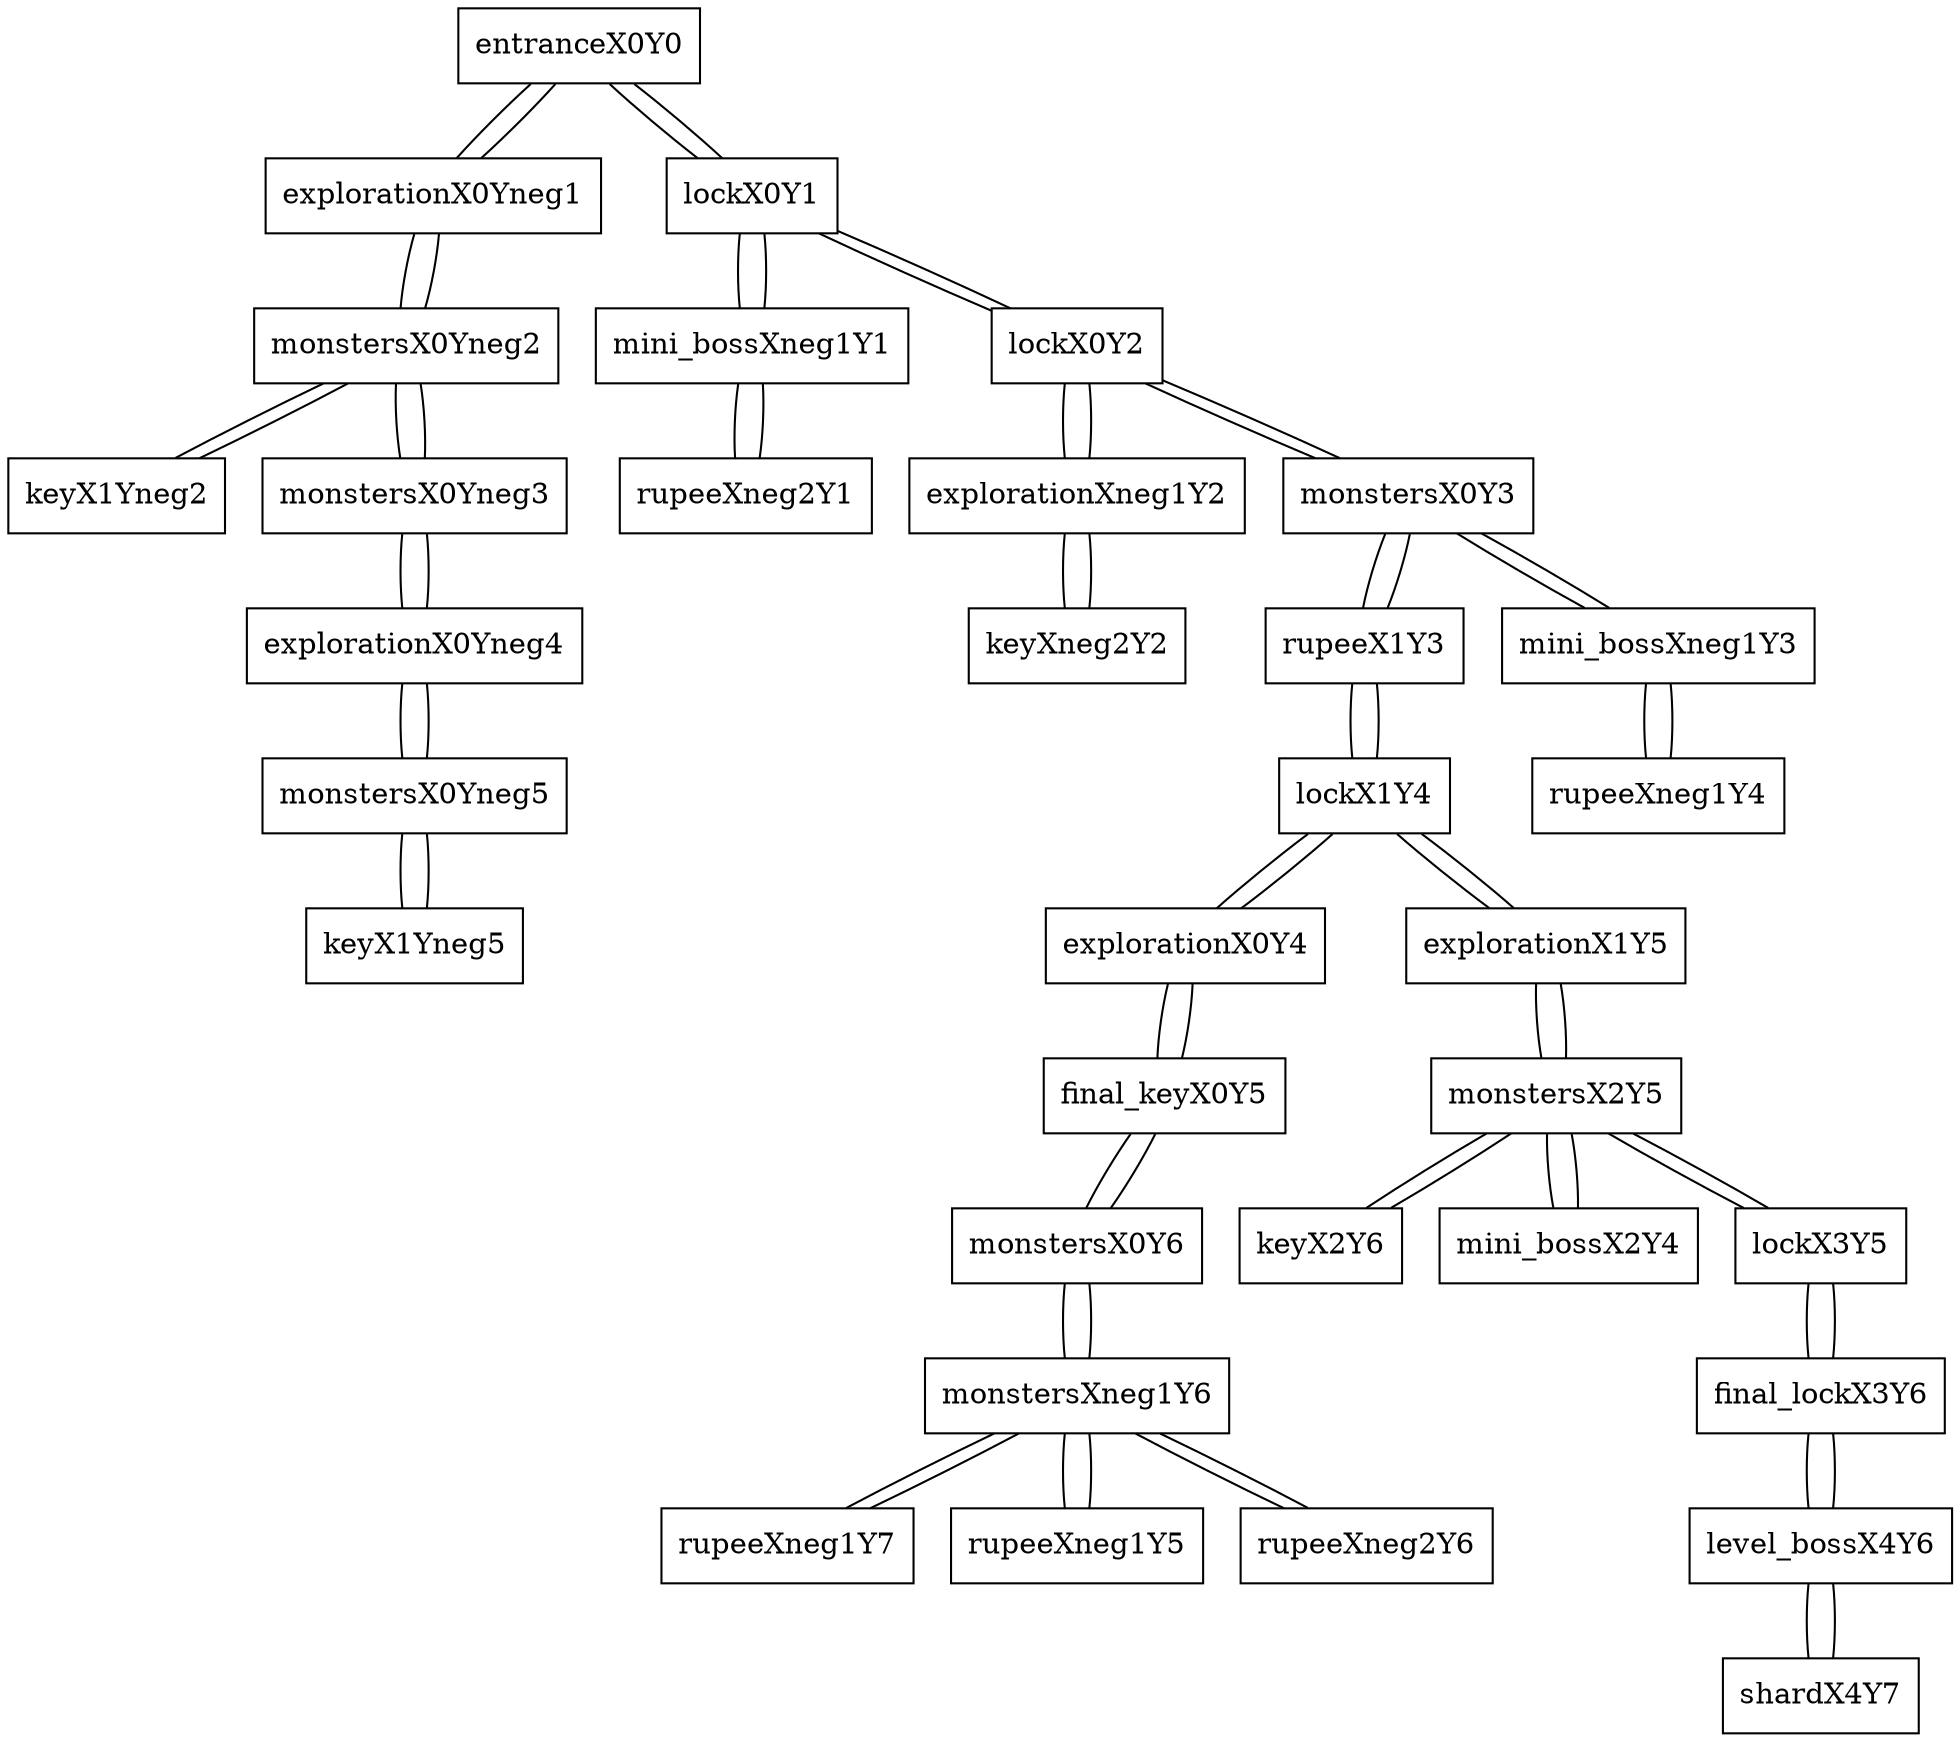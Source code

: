 graph space {

node [shape="box"]; entranceX0Y0 [pad="1.5,0.0" pos="0,0!"]; explorationX0Yneg1 [pad="1.5,0.0" pos="0,-1!"]; monstersX0Yneg2 [pad="1.5,0.0" pos="0,-2!"]; keyX1Yneg2 [pad="1.5,0.0" pos="1,-2!"]; monstersX0Yneg3 [pad="1.5,0.0" pos="0,-3!"]; explorationX0Yneg4 [pad="1.5,0.0" pos="0,-4!"]; monstersX0Yneg5 [pad="1.5,0.0" pos="0,-5!"]; keyX1Yneg5 [pad="1.5,0.0" pos="1,-5!"]; lockX0Y1 [pad="1.5,0.0" pos="0,1!"]; mini_bossXneg1Y1 [pad="1.5,0.0" pos="-1,1!"]; rupeeXneg2Y1 [pad="1.5,0.0" pos="-2,1!"]; lockX0Y2 [pad="1.5,0.0" pos="0,2!"]; explorationXneg1Y2 [pad="1.5,0.0" pos="-1,2!"]; keyXneg2Y2 [pad="1.5,0.0" pos="-2,2!"]; monstersX0Y3 [pad="1.5,0.0" pos="0,3!"]; rupeeX1Y3 [pad="1.5,0.0" pos="1,3!"]; mini_bossXneg1Y3 [pad="1.5,0.0" pos="-1,3!"]; rupeeXneg1Y4 [pad="1.5,0.0" pos="-1,4!"]; lockX1Y4 [pad="1.5,0.0" pos="1,4!"]; explorationX0Y4 [pad="1.5,0.0" pos="0,4!"]; final_keyX0Y5 [pad="1.5,0.0" pos="0,5!"]; explorationX1Y5 [pad="1.5,0.0" pos="1,5!"]; monstersX2Y5 [pad="1.5,0.0" pos="2,5!"]; keyX2Y6 [pad="1.5,0.0" pos="2,6!"]; monstersX0Y6 [pad="1.5,0.0" pos="0,6!"]; monstersXneg1Y6 [pad="1.5,0.0" pos="-1,6!"]; rupeeXneg1Y7 [pad="1.5,0.0" pos="-1,7!"]; rupeeXneg1Y5 [pad="1.5,0.0" pos="-1,5!"]; rupeeXneg2Y6 [pad="1.5,0.0" pos="-2,6!"]; mini_bossX2Y4 [pad="1.5,0.0" pos="2,4!"]; lockX3Y5 [pad="1.5,0.0" pos="3,5!"]; final_lockX3Y6 [pad="1.5,0.0" pos="3,6!"]; level_bossX4Y6 [pad="1.5,0.0" pos="4,6!"]; shardX4Y7 [pad="1.5,0.0" pos="4,7!"]; 
entranceX0Y0 -- lockX0Y1;
entranceX0Y0 -- explorationX0Yneg1;
explorationX0Yneg1 -- entranceX0Y0;
explorationX0Yneg1 -- monstersX0Yneg2;
monstersX0Yneg2 -- explorationX0Yneg1;
monstersX0Yneg2 -- keyX1Yneg2;
monstersX0Yneg2 -- monstersX0Yneg3;
keyX1Yneg2 -- monstersX0Yneg2;
monstersX0Yneg3 -- monstersX0Yneg2;
monstersX0Yneg3 -- explorationX0Yneg4;
explorationX0Yneg4 -- monstersX0Yneg3;
explorationX0Yneg4 -- monstersX0Yneg5;
monstersX0Yneg5 -- explorationX0Yneg4;
monstersX0Yneg5 -- keyX1Yneg5;
keyX1Yneg5 -- monstersX0Yneg5;
lockX0Y1 -- mini_bossXneg1Y1;
lockX0Y1 -- lockX0Y2;
lockX0Y1 -- entranceX0Y0;
mini_bossXneg1Y1 -- rupeeXneg2Y1;
mini_bossXneg1Y1 -- lockX0Y1;
rupeeXneg2Y1 -- mini_bossXneg1Y1;
lockX0Y2 -- explorationXneg1Y2;
lockX0Y2 -- monstersX0Y3;
lockX0Y2 -- lockX0Y1;
explorationXneg1Y2 -- keyXneg2Y2;
explorationXneg1Y2 -- lockX0Y2;
keyXneg2Y2 -- explorationXneg1Y2;
monstersX0Y3 -- mini_bossXneg1Y3;
monstersX0Y3 -- rupeeX1Y3;
monstersX0Y3 -- lockX0Y2;
rupeeX1Y3 -- lockX1Y4;
rupeeX1Y3 -- monstersX0Y3;
mini_bossXneg1Y3 -- rupeeXneg1Y4;
mini_bossXneg1Y3 -- monstersX0Y3;
rupeeXneg1Y4 -- mini_bossXneg1Y3;
lockX1Y4 -- explorationX0Y4;
lockX1Y4 -- explorationX1Y5;
lockX1Y4 -- rupeeX1Y3;
explorationX0Y4 -- final_keyX0Y5;
explorationX0Y4 -- lockX1Y4;
final_keyX0Y5 -- monstersX0Y6;
final_keyX0Y5 -- explorationX0Y4;
explorationX1Y5 -- monstersX2Y5;
explorationX1Y5 -- lockX1Y4;
monstersX2Y5 -- explorationX1Y5;
monstersX2Y5 -- keyX2Y6;
monstersX2Y5 -- lockX3Y5;
monstersX2Y5 -- mini_bossX2Y4;
keyX2Y6 -- monstersX2Y5;
monstersX0Y6 -- monstersXneg1Y6;
monstersX0Y6 -- final_keyX0Y5;
monstersXneg1Y6 -- rupeeXneg1Y5;
monstersXneg1Y6 -- rupeeXneg2Y6;
monstersXneg1Y6 -- rupeeXneg1Y7;
monstersXneg1Y6 -- monstersX0Y6;
rupeeXneg1Y7 -- monstersXneg1Y6;
rupeeXneg1Y5 -- monstersXneg1Y6;
rupeeXneg2Y6 -- monstersXneg1Y6;
mini_bossX2Y4 -- monstersX2Y5;
lockX3Y5 -- monstersX2Y5;
lockX3Y5 -- final_lockX3Y6;
final_lockX3Y6 -- level_bossX4Y6;
final_lockX3Y6 -- lockX3Y5;
level_bossX4Y6 -- final_lockX3Y6;
level_bossX4Y6 -- shardX4Y7;
shardX4Y7 -- level_bossX4Y6;
}